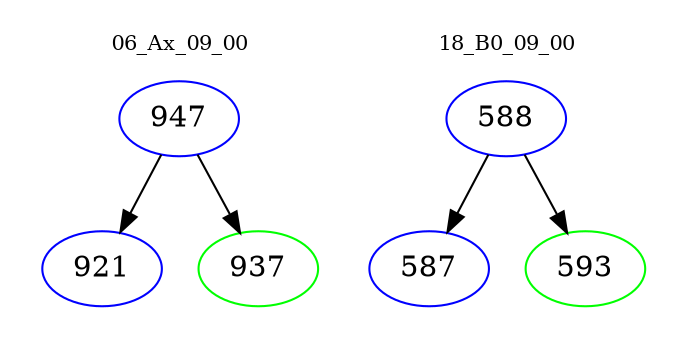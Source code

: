 digraph{
subgraph cluster_0 {
color = white
label = "06_Ax_09_00";
fontsize=10;
T0_947 [label="947", color="blue"]
T0_947 -> T0_921 [color="black"]
T0_921 [label="921", color="blue"]
T0_947 -> T0_937 [color="black"]
T0_937 [label="937", color="green"]
}
subgraph cluster_1 {
color = white
label = "18_B0_09_00";
fontsize=10;
T1_588 [label="588", color="blue"]
T1_588 -> T1_587 [color="black"]
T1_587 [label="587", color="blue"]
T1_588 -> T1_593 [color="black"]
T1_593 [label="593", color="green"]
}
}
